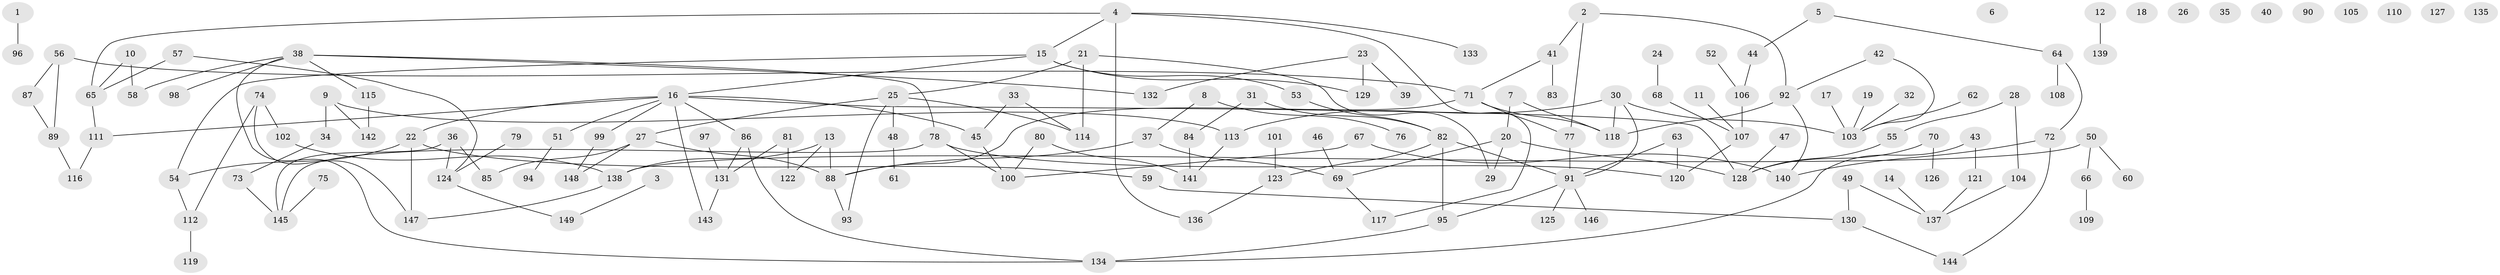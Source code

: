// Generated by graph-tools (version 1.1) at 2025/40/03/09/25 04:40:44]
// undirected, 149 vertices, 175 edges
graph export_dot {
graph [start="1"]
  node [color=gray90,style=filled];
  1;
  2;
  3;
  4;
  5;
  6;
  7;
  8;
  9;
  10;
  11;
  12;
  13;
  14;
  15;
  16;
  17;
  18;
  19;
  20;
  21;
  22;
  23;
  24;
  25;
  26;
  27;
  28;
  29;
  30;
  31;
  32;
  33;
  34;
  35;
  36;
  37;
  38;
  39;
  40;
  41;
  42;
  43;
  44;
  45;
  46;
  47;
  48;
  49;
  50;
  51;
  52;
  53;
  54;
  55;
  56;
  57;
  58;
  59;
  60;
  61;
  62;
  63;
  64;
  65;
  66;
  67;
  68;
  69;
  70;
  71;
  72;
  73;
  74;
  75;
  76;
  77;
  78;
  79;
  80;
  81;
  82;
  83;
  84;
  85;
  86;
  87;
  88;
  89;
  90;
  91;
  92;
  93;
  94;
  95;
  96;
  97;
  98;
  99;
  100;
  101;
  102;
  103;
  104;
  105;
  106;
  107;
  108;
  109;
  110;
  111;
  112;
  113;
  114;
  115;
  116;
  117;
  118;
  119;
  120;
  121;
  122;
  123;
  124;
  125;
  126;
  127;
  128;
  129;
  130;
  131;
  132;
  133;
  134;
  135;
  136;
  137;
  138;
  139;
  140;
  141;
  142;
  143;
  144;
  145;
  146;
  147;
  148;
  149;
  1 -- 96;
  2 -- 41;
  2 -- 77;
  2 -- 92;
  3 -- 149;
  4 -- 15;
  4 -- 65;
  4 -- 117;
  4 -- 133;
  4 -- 136;
  5 -- 44;
  5 -- 64;
  7 -- 20;
  7 -- 118;
  8 -- 37;
  8 -- 76;
  9 -- 34;
  9 -- 113;
  9 -- 142;
  10 -- 58;
  10 -- 65;
  11 -- 107;
  12 -- 139;
  13 -- 88;
  13 -- 122;
  13 -- 138;
  14 -- 137;
  15 -- 16;
  15 -- 53;
  15 -- 54;
  15 -- 129;
  16 -- 22;
  16 -- 45;
  16 -- 51;
  16 -- 86;
  16 -- 99;
  16 -- 111;
  16 -- 128;
  16 -- 143;
  17 -- 103;
  19 -- 103;
  20 -- 29;
  20 -- 69;
  20 -- 128;
  21 -- 25;
  21 -- 29;
  21 -- 114;
  22 -- 54;
  22 -- 59;
  22 -- 147;
  23 -- 39;
  23 -- 129;
  23 -- 132;
  24 -- 68;
  25 -- 27;
  25 -- 48;
  25 -- 93;
  25 -- 114;
  27 -- 85;
  27 -- 88;
  27 -- 148;
  28 -- 55;
  28 -- 104;
  30 -- 91;
  30 -- 103;
  30 -- 113;
  30 -- 118;
  31 -- 82;
  31 -- 84;
  32 -- 103;
  33 -- 45;
  33 -- 114;
  34 -- 73;
  36 -- 85;
  36 -- 124;
  36 -- 145;
  37 -- 69;
  37 -- 88;
  38 -- 58;
  38 -- 78;
  38 -- 98;
  38 -- 115;
  38 -- 132;
  38 -- 134;
  41 -- 71;
  41 -- 83;
  42 -- 92;
  42 -- 103;
  43 -- 121;
  43 -- 134;
  44 -- 106;
  45 -- 100;
  46 -- 69;
  47 -- 128;
  48 -- 61;
  49 -- 130;
  49 -- 137;
  50 -- 60;
  50 -- 66;
  50 -- 138;
  51 -- 94;
  52 -- 106;
  53 -- 82;
  54 -- 112;
  55 -- 128;
  56 -- 71;
  56 -- 87;
  56 -- 89;
  57 -- 65;
  57 -- 124;
  59 -- 130;
  62 -- 103;
  63 -- 91;
  63 -- 120;
  64 -- 72;
  64 -- 108;
  65 -- 111;
  66 -- 109;
  67 -- 100;
  67 -- 140;
  68 -- 107;
  69 -- 117;
  70 -- 126;
  70 -- 128;
  71 -- 77;
  71 -- 88;
  71 -- 118;
  72 -- 140;
  72 -- 144;
  73 -- 145;
  74 -- 102;
  74 -- 112;
  74 -- 147;
  75 -- 145;
  77 -- 91;
  78 -- 100;
  78 -- 120;
  78 -- 145;
  79 -- 124;
  80 -- 100;
  80 -- 141;
  81 -- 122;
  81 -- 131;
  82 -- 91;
  82 -- 95;
  82 -- 123;
  84 -- 141;
  86 -- 131;
  86 -- 134;
  87 -- 89;
  88 -- 93;
  89 -- 116;
  91 -- 95;
  91 -- 125;
  91 -- 146;
  92 -- 118;
  92 -- 140;
  95 -- 134;
  97 -- 131;
  99 -- 148;
  101 -- 123;
  102 -- 138;
  104 -- 137;
  106 -- 107;
  107 -- 120;
  111 -- 116;
  112 -- 119;
  113 -- 141;
  115 -- 142;
  121 -- 137;
  123 -- 136;
  124 -- 149;
  130 -- 144;
  131 -- 143;
  138 -- 147;
}
